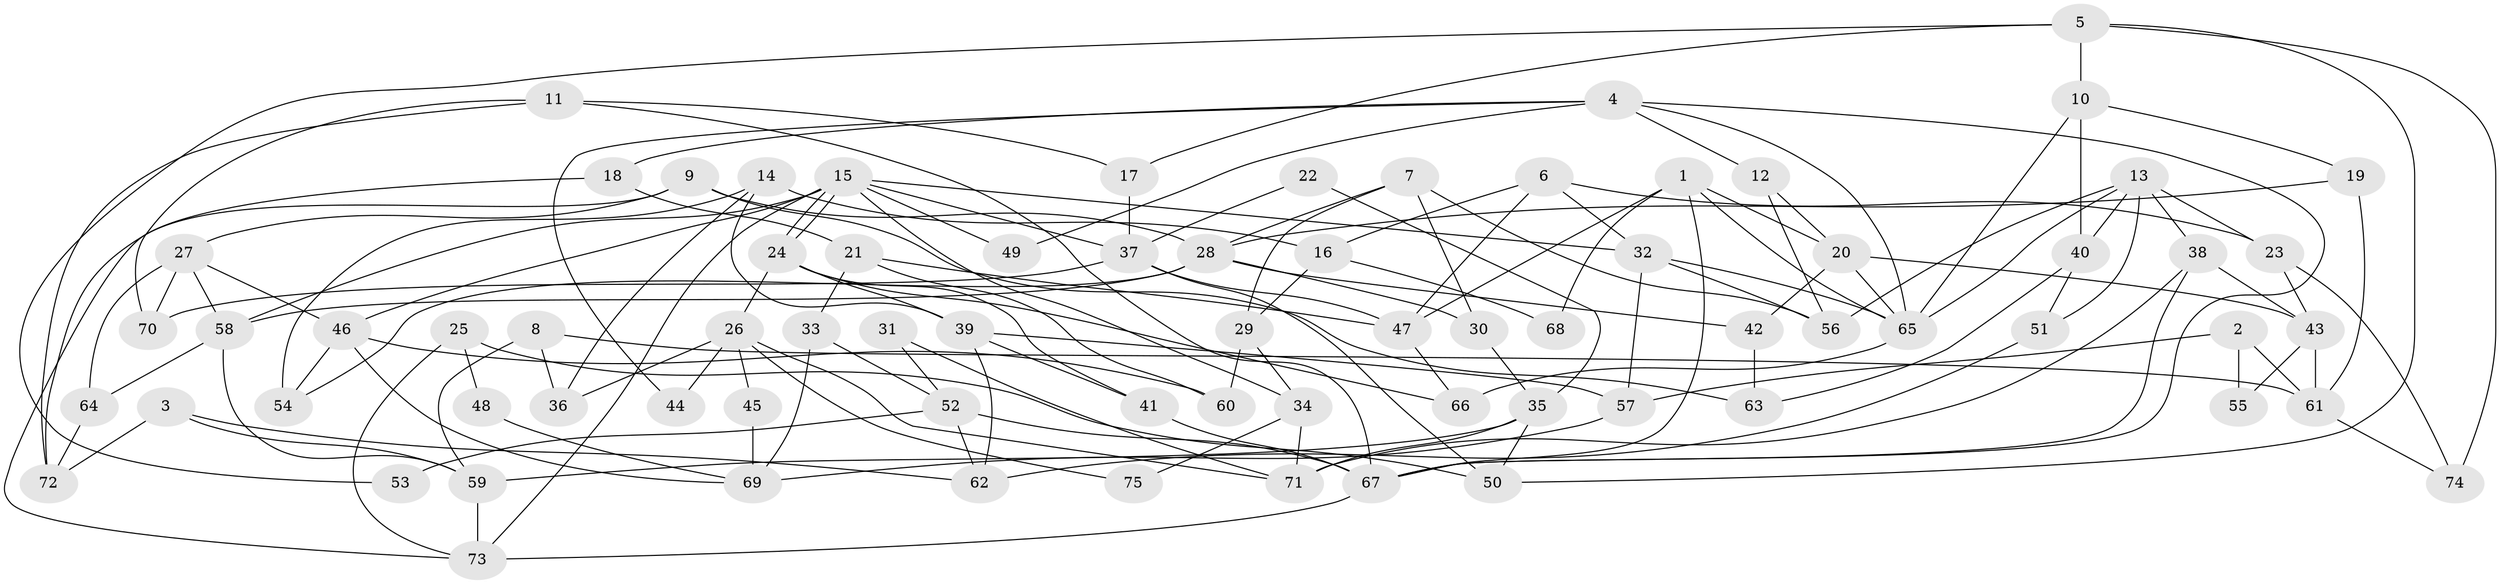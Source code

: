 // Generated by graph-tools (version 1.1) at 2025/48/03/09/25 04:48:57]
// undirected, 75 vertices, 150 edges
graph export_dot {
graph [start="1"]
  node [color=gray90,style=filled];
  1;
  2;
  3;
  4;
  5;
  6;
  7;
  8;
  9;
  10;
  11;
  12;
  13;
  14;
  15;
  16;
  17;
  18;
  19;
  20;
  21;
  22;
  23;
  24;
  25;
  26;
  27;
  28;
  29;
  30;
  31;
  32;
  33;
  34;
  35;
  36;
  37;
  38;
  39;
  40;
  41;
  42;
  43;
  44;
  45;
  46;
  47;
  48;
  49;
  50;
  51;
  52;
  53;
  54;
  55;
  56;
  57;
  58;
  59;
  60;
  61;
  62;
  63;
  64;
  65;
  66;
  67;
  68;
  69;
  70;
  71;
  72;
  73;
  74;
  75;
  1 -- 67;
  1 -- 65;
  1 -- 20;
  1 -- 47;
  1 -- 68;
  2 -- 61;
  2 -- 57;
  2 -- 55;
  3 -- 59;
  3 -- 72;
  3 -- 62;
  4 -- 12;
  4 -- 18;
  4 -- 44;
  4 -- 49;
  4 -- 65;
  4 -- 67;
  5 -- 10;
  5 -- 74;
  5 -- 17;
  5 -- 50;
  5 -- 53;
  6 -- 47;
  6 -- 32;
  6 -- 16;
  6 -- 23;
  7 -- 30;
  7 -- 56;
  7 -- 28;
  7 -- 29;
  8 -- 61;
  8 -- 59;
  8 -- 36;
  9 -- 73;
  9 -- 28;
  9 -- 27;
  9 -- 63;
  10 -- 40;
  10 -- 65;
  10 -- 19;
  11 -- 17;
  11 -- 67;
  11 -- 70;
  11 -- 72;
  12 -- 56;
  12 -- 20;
  13 -- 40;
  13 -- 23;
  13 -- 38;
  13 -- 51;
  13 -- 56;
  13 -- 65;
  14 -- 36;
  14 -- 39;
  14 -- 16;
  14 -- 54;
  15 -- 24;
  15 -- 24;
  15 -- 37;
  15 -- 32;
  15 -- 34;
  15 -- 46;
  15 -- 49;
  15 -- 58;
  15 -- 73;
  16 -- 29;
  16 -- 68;
  17 -- 37;
  18 -- 72;
  18 -- 21;
  19 -- 28;
  19 -- 61;
  20 -- 65;
  20 -- 42;
  20 -- 43;
  21 -- 47;
  21 -- 60;
  21 -- 33;
  22 -- 35;
  22 -- 37;
  23 -- 43;
  23 -- 74;
  24 -- 39;
  24 -- 26;
  24 -- 41;
  24 -- 66;
  25 -- 73;
  25 -- 50;
  25 -- 48;
  26 -- 71;
  26 -- 36;
  26 -- 44;
  26 -- 45;
  26 -- 75;
  27 -- 46;
  27 -- 58;
  27 -- 64;
  27 -- 70;
  28 -- 58;
  28 -- 30;
  28 -- 42;
  28 -- 54;
  29 -- 34;
  29 -- 60;
  30 -- 35;
  31 -- 71;
  31 -- 52;
  32 -- 65;
  32 -- 56;
  32 -- 57;
  33 -- 69;
  33 -- 52;
  34 -- 71;
  34 -- 75;
  35 -- 71;
  35 -- 50;
  35 -- 59;
  37 -- 47;
  37 -- 70;
  37 -- 50;
  38 -- 67;
  38 -- 43;
  38 -- 71;
  39 -- 62;
  39 -- 41;
  39 -- 57;
  40 -- 51;
  40 -- 63;
  41 -- 67;
  42 -- 63;
  43 -- 55;
  43 -- 61;
  45 -- 69;
  46 -- 54;
  46 -- 60;
  46 -- 69;
  47 -- 66;
  48 -- 69;
  51 -- 62;
  52 -- 67;
  52 -- 53;
  52 -- 62;
  57 -- 69;
  58 -- 59;
  58 -- 64;
  59 -- 73;
  61 -- 74;
  64 -- 72;
  65 -- 66;
  67 -- 73;
}
